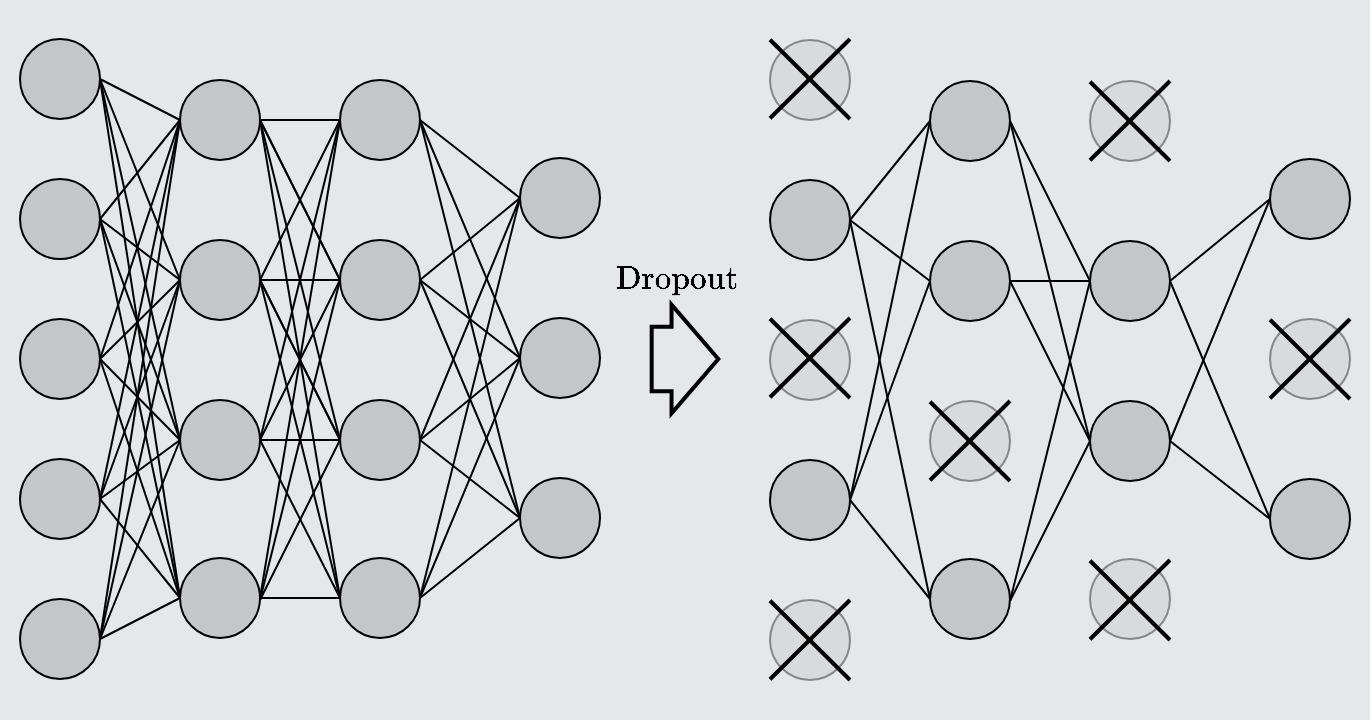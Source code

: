 <mxfile version="24.7.6">
  <diagram name="Page-1" id="1dwwyshaRhwu5irAIWIq">
    <mxGraphModel dx="1405" dy="794" grid="1" gridSize="10" guides="1" tooltips="1" connect="1" arrows="1" fold="1" page="1" pageScale="1" pageWidth="75" pageHeight="85" math="1" shadow="0">
      <root>
        <mxCell id="0" />
        <mxCell id="1" parent="0" />
        <mxCell id="bW3KZBtwqYJ7yQp_u8pl-152" value="" style="rounded=0;whiteSpace=wrap;html=1;fillColor=#E6E7E8;fontColor=#333333;strokeColor=none;" parent="1" vertex="1">
          <mxGeometry x="-525" y="-300" width="685" height="360" as="geometry" />
        </mxCell>
        <mxCell id="bW3KZBtwqYJ7yQp_u8pl-4" value="" style="ellipse;whiteSpace=wrap;html=1;aspect=fixed;fillColor=#c4c6c8;" parent="1" vertex="1">
          <mxGeometry x="-60" y="-20.5" width="40" height="40" as="geometry" />
        </mxCell>
        <mxCell id="bW3KZBtwqYJ7yQp_u8pl-5" value="" style="ellipse;whiteSpace=wrap;html=1;aspect=fixed;fillColor=#c4c6c8;opacity=40;" parent="1" vertex="1">
          <mxGeometry x="-60" y="-99.5" width="40" height="40" as="geometry" />
        </mxCell>
        <mxCell id="bW3KZBtwqYJ7yQp_u8pl-6" value="" style="ellipse;whiteSpace=wrap;html=1;aspect=fixed;fillColor=#c4c6c8;" parent="1" vertex="1">
          <mxGeometry x="-60" y="-179.5" width="40" height="40" as="geometry" />
        </mxCell>
        <mxCell id="bW3KZBtwqYJ7yQp_u8pl-7" value="" style="ellipse;whiteSpace=wrap;html=1;aspect=fixed;fillColor=#c4c6c8;" parent="1" vertex="1">
          <mxGeometry x="-60" y="-259.5" width="40" height="40" as="geometry" />
        </mxCell>
        <mxCell id="bW3KZBtwqYJ7yQp_u8pl-8" value="" style="ellipse;whiteSpace=wrap;html=1;aspect=fixed;fillColor=#c4c6c8;opacity=40;" parent="1" vertex="1">
          <mxGeometry x="-140" width="40" height="40" as="geometry" />
        </mxCell>
        <mxCell id="bW3KZBtwqYJ7yQp_u8pl-9" value="" style="ellipse;whiteSpace=wrap;html=1;aspect=fixed;fillColor=#c4c6c8;" parent="1" vertex="1">
          <mxGeometry x="-140" y="-70" width="40" height="40" as="geometry" />
        </mxCell>
        <mxCell id="bW3KZBtwqYJ7yQp_u8pl-10" value="" style="ellipse;whiteSpace=wrap;html=1;aspect=fixed;fillColor=#c4c6c8;" parent="1" vertex="1">
          <mxGeometry x="-140" y="-210" width="40" height="40" as="geometry" />
        </mxCell>
        <mxCell id="bW3KZBtwqYJ7yQp_u8pl-11" value="" style="ellipse;whiteSpace=wrap;html=1;aspect=fixed;fillColor=#c4c6c8;opacity=40;" parent="1" vertex="1">
          <mxGeometry x="20" y="-20.5" width="40" height="40" as="geometry" />
        </mxCell>
        <mxCell id="bW3KZBtwqYJ7yQp_u8pl-12" value="" style="ellipse;whiteSpace=wrap;html=1;aspect=fixed;fillColor=#c4c6c8;" parent="1" vertex="1">
          <mxGeometry x="20" y="-99.5" width="40" height="40" as="geometry" />
        </mxCell>
        <mxCell id="bW3KZBtwqYJ7yQp_u8pl-13" value="" style="ellipse;whiteSpace=wrap;html=1;aspect=fixed;fillColor=#c4c6c8;" parent="1" vertex="1">
          <mxGeometry x="20" y="-179.5" width="40" height="40" as="geometry" />
        </mxCell>
        <mxCell id="bW3KZBtwqYJ7yQp_u8pl-14" value="" style="ellipse;whiteSpace=wrap;html=1;aspect=fixed;fillColor=#c4c6c8;opacity=40;" parent="1" vertex="1">
          <mxGeometry x="20" y="-259.5" width="40" height="40" as="geometry" />
        </mxCell>
        <mxCell id="bW3KZBtwqYJ7yQp_u8pl-15" value="" style="ellipse;whiteSpace=wrap;html=1;aspect=fixed;fillColor=#c4c6c8;" parent="1" vertex="1">
          <mxGeometry x="110" y="-220.5" width="40" height="40" as="geometry" />
        </mxCell>
        <mxCell id="bW3KZBtwqYJ7yQp_u8pl-16" value="" style="ellipse;whiteSpace=wrap;html=1;aspect=fixed;fillColor=#c4c6c8;opacity=40;" parent="1" vertex="1">
          <mxGeometry x="110" y="-140.5" width="40" height="40" as="geometry" />
        </mxCell>
        <mxCell id="bW3KZBtwqYJ7yQp_u8pl-17" value="" style="endArrow=none;html=1;rounded=0;exitX=1;exitY=0.5;exitDx=0;exitDy=0;entryX=0;entryY=0.5;entryDx=0;entryDy=0;endFill=0;" parent="1" source="bW3KZBtwqYJ7yQp_u8pl-10" target="bW3KZBtwqYJ7yQp_u8pl-7" edge="1">
          <mxGeometry width="50" height="50" relative="1" as="geometry">
            <mxPoint x="-100" y="-221" as="sourcePoint" />
            <mxPoint x="-50" y="-271" as="targetPoint" />
          </mxGeometry>
        </mxCell>
        <mxCell id="bW3KZBtwqYJ7yQp_u8pl-18" value="" style="endArrow=none;html=1;rounded=0;exitX=1;exitY=0.5;exitDx=0;exitDy=0;entryX=0;entryY=0.5;entryDx=0;entryDy=0;endFill=0;" parent="1" source="bW3KZBtwqYJ7yQp_u8pl-9" target="bW3KZBtwqYJ7yQp_u8pl-7" edge="1">
          <mxGeometry width="50" height="50" relative="1" as="geometry">
            <mxPoint x="-100" y="-151" as="sourcePoint" />
            <mxPoint x="-80" y="-231" as="targetPoint" />
          </mxGeometry>
        </mxCell>
        <mxCell id="bW3KZBtwqYJ7yQp_u8pl-20" value="" style="endArrow=none;html=1;rounded=0;entryX=0;entryY=0.5;entryDx=0;entryDy=0;exitX=1;exitY=0.5;exitDx=0;exitDy=0;endFill=0;" parent="1" source="bW3KZBtwqYJ7yQp_u8pl-10" target="bW3KZBtwqYJ7yQp_u8pl-6" edge="1">
          <mxGeometry width="50" height="50" relative="1" as="geometry">
            <mxPoint x="-50" y="-121" as="sourcePoint" />
            <mxPoint y="-171" as="targetPoint" />
          </mxGeometry>
        </mxCell>
        <mxCell id="bW3KZBtwqYJ7yQp_u8pl-21" value="" style="endArrow=none;html=1;rounded=0;exitX=1;exitY=0.5;exitDx=0;exitDy=0;entryX=0;entryY=0.5;entryDx=0;entryDy=0;endFill=0;" parent="1" source="bW3KZBtwqYJ7yQp_u8pl-9" target="bW3KZBtwqYJ7yQp_u8pl-6" edge="1">
          <mxGeometry width="50" height="50" relative="1" as="geometry">
            <mxPoint x="-100" y="-141" as="sourcePoint" />
            <mxPoint x="-60" y="-181" as="targetPoint" />
          </mxGeometry>
        </mxCell>
        <mxCell id="bW3KZBtwqYJ7yQp_u8pl-25" value="" style="endArrow=none;html=1;rounded=0;exitX=1;exitY=0.5;exitDx=0;exitDy=0;entryX=0;entryY=0.5;entryDx=0;entryDy=0;endFill=0;" parent="1" source="bW3KZBtwqYJ7yQp_u8pl-10" target="bW3KZBtwqYJ7yQp_u8pl-4" edge="1">
          <mxGeometry width="50" height="50" relative="1" as="geometry">
            <mxPoint x="-50" y="-221" as="sourcePoint" />
            <mxPoint x="-60.0" y="-31" as="targetPoint" />
          </mxGeometry>
        </mxCell>
        <mxCell id="bW3KZBtwqYJ7yQp_u8pl-28" value="" style="endArrow=none;html=1;rounded=0;exitX=1;exitY=0.5;exitDx=0;exitDy=0;entryX=0;entryY=0.5;entryDx=0;entryDy=0;endFill=0;" parent="1" source="bW3KZBtwqYJ7yQp_u8pl-9" target="bW3KZBtwqYJ7yQp_u8pl-4" edge="1">
          <mxGeometry width="50" height="50" relative="1" as="geometry">
            <mxPoint y="-131" as="sourcePoint" />
            <mxPoint x="-60.0" y="-31" as="targetPoint" />
          </mxGeometry>
        </mxCell>
        <mxCell id="bW3KZBtwqYJ7yQp_u8pl-30" value="" style="endArrow=none;html=1;rounded=0;entryX=0;entryY=0.5;entryDx=0;entryDy=0;exitX=1;exitY=0.5;exitDx=0;exitDy=0;" parent="1" source="bW3KZBtwqYJ7yQp_u8pl-7" target="bW3KZBtwqYJ7yQp_u8pl-13" edge="1">
          <mxGeometry width="50" height="50" relative="1" as="geometry">
            <mxPoint x="-10" y="-229.5" as="sourcePoint" />
            <mxPoint x="30" y="-229.5" as="targetPoint" />
          </mxGeometry>
        </mxCell>
        <mxCell id="bW3KZBtwqYJ7yQp_u8pl-31" value="" style="endArrow=none;html=1;rounded=0;entryX=0;entryY=0.5;entryDx=0;entryDy=0;exitX=1;exitY=0.5;exitDx=0;exitDy=0;" parent="1" source="bW3KZBtwqYJ7yQp_u8pl-7" target="bW3KZBtwqYJ7yQp_u8pl-12" edge="1">
          <mxGeometry width="50" height="50" relative="1" as="geometry">
            <mxPoint y="-219.5" as="sourcePoint" />
            <mxPoint x="40" y="-219.5" as="targetPoint" />
          </mxGeometry>
        </mxCell>
        <mxCell id="bW3KZBtwqYJ7yQp_u8pl-34" value="" style="endArrow=none;html=1;rounded=0;exitX=1;exitY=0.5;exitDx=0;exitDy=0;entryX=0;entryY=0.5;entryDx=0;entryDy=0;" parent="1" source="bW3KZBtwqYJ7yQp_u8pl-6" target="bW3KZBtwqYJ7yQp_u8pl-13" edge="1">
          <mxGeometry width="50" height="50" relative="1" as="geometry">
            <mxPoint x="-10" y="-160" as="sourcePoint" />
            <mxPoint y="-159.5" as="targetPoint" />
          </mxGeometry>
        </mxCell>
        <mxCell id="bW3KZBtwqYJ7yQp_u8pl-35" value="" style="endArrow=none;html=1;rounded=0;entryX=0;entryY=0.5;entryDx=0;entryDy=0;exitX=1;exitY=0.5;exitDx=0;exitDy=0;" parent="1" source="bW3KZBtwqYJ7yQp_u8pl-6" target="bW3KZBtwqYJ7yQp_u8pl-12" edge="1">
          <mxGeometry width="50" height="50" relative="1" as="geometry">
            <mxPoint x="-10" y="-140.5" as="sourcePoint" />
            <mxPoint x="30" y="-140.5" as="targetPoint" />
          </mxGeometry>
        </mxCell>
        <mxCell id="bW3KZBtwqYJ7yQp_u8pl-42" value="" style="endArrow=none;html=1;rounded=0;entryX=0;entryY=0.5;entryDx=0;entryDy=0;exitX=1;exitY=0.5;exitDx=0;exitDy=0;" parent="1" target="bW3KZBtwqYJ7yQp_u8pl-13" edge="1">
          <mxGeometry width="50" height="50" relative="1" as="geometry">
            <mxPoint x="-20.0" y="0.5" as="sourcePoint" />
            <mxPoint x="30" as="targetPoint" />
          </mxGeometry>
        </mxCell>
        <mxCell id="bW3KZBtwqYJ7yQp_u8pl-43" value="" style="endArrow=none;html=1;rounded=0;entryX=0;entryY=0.5;entryDx=0;entryDy=0;exitX=1;exitY=0.5;exitDx=0;exitDy=0;" parent="1" target="bW3KZBtwqYJ7yQp_u8pl-12" edge="1">
          <mxGeometry width="50" height="50" relative="1" as="geometry">
            <mxPoint x="-20.0" y="0.5" as="sourcePoint" />
            <mxPoint x="30" as="targetPoint" />
          </mxGeometry>
        </mxCell>
        <mxCell id="bW3KZBtwqYJ7yQp_u8pl-47" value="" style="endArrow=none;html=1;rounded=0;entryX=0;entryY=0.5;entryDx=0;entryDy=0;exitX=1;exitY=0.5;exitDx=0;exitDy=0;" parent="1" source="bW3KZBtwqYJ7yQp_u8pl-13" target="bW3KZBtwqYJ7yQp_u8pl-15" edge="1">
          <mxGeometry width="50" height="50" relative="1" as="geometry">
            <mxPoint x="150" y="-120" as="sourcePoint" />
            <mxPoint x="190" y="-120" as="targetPoint" />
          </mxGeometry>
        </mxCell>
        <mxCell id="bW3KZBtwqYJ7yQp_u8pl-49" value="" style="endArrow=none;html=1;rounded=0;entryX=0;entryY=0.5;entryDx=0;entryDy=0;exitX=1;exitY=0.5;exitDx=0;exitDy=0;" parent="1" source="bW3KZBtwqYJ7yQp_u8pl-12" target="bW3KZBtwqYJ7yQp_u8pl-15" edge="1">
          <mxGeometry width="50" height="50" relative="1" as="geometry">
            <mxPoint x="75" y="-40" as="sourcePoint" />
            <mxPoint x="115" y="-40" as="targetPoint" />
          </mxGeometry>
        </mxCell>
        <mxCell id="bW3KZBtwqYJ7yQp_u8pl-62" value="" style="ellipse;whiteSpace=wrap;html=1;aspect=fixed;fillColor=#c4c6c8;" parent="1" vertex="1">
          <mxGeometry x="110" y="-60.5" width="40" height="40" as="geometry" />
        </mxCell>
        <mxCell id="bW3KZBtwqYJ7yQp_u8pl-64" value="" style="endArrow=none;html=1;rounded=0;entryX=1;entryY=0.5;entryDx=0;entryDy=0;exitX=0;exitY=0.5;exitDx=0;exitDy=0;" parent="1" source="bW3KZBtwqYJ7yQp_u8pl-62" target="bW3KZBtwqYJ7yQp_u8pl-13" edge="1">
          <mxGeometry width="50" height="50" relative="1" as="geometry">
            <mxPoint y="-117.5" as="sourcePoint" />
            <mxPoint x="50" y="-167.5" as="targetPoint" />
          </mxGeometry>
        </mxCell>
        <mxCell id="bW3KZBtwqYJ7yQp_u8pl-65" value="" style="endArrow=none;html=1;rounded=0;entryX=1;entryY=0.5;entryDx=0;entryDy=0;exitX=0;exitY=0.5;exitDx=0;exitDy=0;" parent="1" source="bW3KZBtwqYJ7yQp_u8pl-62" target="bW3KZBtwqYJ7yQp_u8pl-12" edge="1">
          <mxGeometry width="50" height="50" relative="1" as="geometry">
            <mxPoint y="-117.5" as="sourcePoint" />
            <mxPoint x="50" y="-167.5" as="targetPoint" />
          </mxGeometry>
        </mxCell>
        <mxCell id="bW3KZBtwqYJ7yQp_u8pl-82" value="" style="ellipse;whiteSpace=wrap;html=1;aspect=fixed;fillColor=#c4c6c8;opacity=40;" parent="1" vertex="1">
          <mxGeometry x="-140" y="-280" width="40" height="40" as="geometry" />
        </mxCell>
        <mxCell id="bW3KZBtwqYJ7yQp_u8pl-83" value="" style="ellipse;whiteSpace=wrap;html=1;aspect=fixed;fillColor=#c4c6c8;opacity=40;" parent="1" vertex="1">
          <mxGeometry x="-140" y="-140" width="40" height="40" as="geometry" />
        </mxCell>
        <mxCell id="bW3KZBtwqYJ7yQp_u8pl-84" value="" style="ellipse;whiteSpace=wrap;html=1;aspect=fixed;fillColor=#c4c6c8;" parent="1" vertex="1">
          <mxGeometry x="-435" y="-21" width="40" height="40" as="geometry" />
        </mxCell>
        <mxCell id="bW3KZBtwqYJ7yQp_u8pl-85" value="" style="ellipse;whiteSpace=wrap;html=1;aspect=fixed;fillColor=#c4c6c8;" parent="1" vertex="1">
          <mxGeometry x="-435" y="-100" width="40" height="40" as="geometry" />
        </mxCell>
        <mxCell id="bW3KZBtwqYJ7yQp_u8pl-86" value="" style="ellipse;whiteSpace=wrap;html=1;aspect=fixed;fillColor=#c4c6c8;" parent="1" vertex="1">
          <mxGeometry x="-435" y="-180" width="40" height="40" as="geometry" />
        </mxCell>
        <mxCell id="bW3KZBtwqYJ7yQp_u8pl-87" value="" style="ellipse;whiteSpace=wrap;html=1;aspect=fixed;fillColor=#c4c6c8;" parent="1" vertex="1">
          <mxGeometry x="-435" y="-260" width="40" height="40" as="geometry" />
        </mxCell>
        <mxCell id="bW3KZBtwqYJ7yQp_u8pl-88" value="" style="ellipse;whiteSpace=wrap;html=1;aspect=fixed;fillColor=#c4c6c8;" parent="1" vertex="1">
          <mxGeometry x="-515" y="-0.5" width="40" height="40" as="geometry" />
        </mxCell>
        <mxCell id="bW3KZBtwqYJ7yQp_u8pl-89" value="" style="ellipse;whiteSpace=wrap;html=1;aspect=fixed;fillColor=#c4c6c8;" parent="1" vertex="1">
          <mxGeometry x="-515" y="-70.5" width="40" height="40" as="geometry" />
        </mxCell>
        <mxCell id="bW3KZBtwqYJ7yQp_u8pl-90" value="" style="ellipse;whiteSpace=wrap;html=1;aspect=fixed;fillColor=#c4c6c8;" parent="1" vertex="1">
          <mxGeometry x="-515" y="-210.5" width="40" height="40" as="geometry" />
        </mxCell>
        <mxCell id="bW3KZBtwqYJ7yQp_u8pl-91" value="" style="ellipse;whiteSpace=wrap;html=1;aspect=fixed;fillColor=#c4c6c8;" parent="1" vertex="1">
          <mxGeometry x="-355" y="-21" width="40" height="40" as="geometry" />
        </mxCell>
        <mxCell id="bW3KZBtwqYJ7yQp_u8pl-92" value="" style="ellipse;whiteSpace=wrap;html=1;aspect=fixed;fillColor=#c4c6c8;" parent="1" vertex="1">
          <mxGeometry x="-355" y="-100" width="40" height="40" as="geometry" />
        </mxCell>
        <mxCell id="bW3KZBtwqYJ7yQp_u8pl-93" value="" style="ellipse;whiteSpace=wrap;html=1;aspect=fixed;fillColor=#c4c6c8;" parent="1" vertex="1">
          <mxGeometry x="-355" y="-180" width="40" height="40" as="geometry" />
        </mxCell>
        <mxCell id="bW3KZBtwqYJ7yQp_u8pl-94" value="" style="ellipse;whiteSpace=wrap;html=1;aspect=fixed;fillColor=#c4c6c8;" parent="1" vertex="1">
          <mxGeometry x="-355" y="-260" width="40" height="40" as="geometry" />
        </mxCell>
        <mxCell id="bW3KZBtwqYJ7yQp_u8pl-95" value="" style="ellipse;whiteSpace=wrap;html=1;aspect=fixed;fillColor=#c4c6c8;" parent="1" vertex="1">
          <mxGeometry x="-265" y="-221" width="40" height="40" as="geometry" />
        </mxCell>
        <mxCell id="bW3KZBtwqYJ7yQp_u8pl-96" value="" style="ellipse;whiteSpace=wrap;html=1;aspect=fixed;fillColor=#c4c6c8;" parent="1" vertex="1">
          <mxGeometry x="-265" y="-141" width="40" height="40" as="geometry" />
        </mxCell>
        <mxCell id="bW3KZBtwqYJ7yQp_u8pl-97" value="" style="endArrow=none;html=1;rounded=0;exitX=1;exitY=0.5;exitDx=0;exitDy=0;entryX=0;entryY=0.5;entryDx=0;entryDy=0;endFill=0;" parent="1" source="bW3KZBtwqYJ7yQp_u8pl-90" target="bW3KZBtwqYJ7yQp_u8pl-87" edge="1">
          <mxGeometry width="50" height="50" relative="1" as="geometry">
            <mxPoint x="-475" y="-221.5" as="sourcePoint" />
            <mxPoint x="-425" y="-271.5" as="targetPoint" />
          </mxGeometry>
        </mxCell>
        <mxCell id="bW3KZBtwqYJ7yQp_u8pl-98" value="" style="endArrow=none;html=1;rounded=0;exitX=1;exitY=0.5;exitDx=0;exitDy=0;entryX=0;entryY=0.5;entryDx=0;entryDy=0;endFill=0;" parent="1" source="bW3KZBtwqYJ7yQp_u8pl-89" target="bW3KZBtwqYJ7yQp_u8pl-87" edge="1">
          <mxGeometry width="50" height="50" relative="1" as="geometry">
            <mxPoint x="-475" y="-151.5" as="sourcePoint" />
            <mxPoint x="-455" y="-231.5" as="targetPoint" />
          </mxGeometry>
        </mxCell>
        <mxCell id="bW3KZBtwqYJ7yQp_u8pl-99" value="" style="endArrow=none;html=1;rounded=0;entryX=0;entryY=0.5;entryDx=0;entryDy=0;exitX=1;exitY=0.5;exitDx=0;exitDy=0;endFill=0;" parent="1" source="bW3KZBtwqYJ7yQp_u8pl-90" target="bW3KZBtwqYJ7yQp_u8pl-86" edge="1">
          <mxGeometry width="50" height="50" relative="1" as="geometry">
            <mxPoint x="-425" y="-121.5" as="sourcePoint" />
            <mxPoint x="-375" y="-171.5" as="targetPoint" />
          </mxGeometry>
        </mxCell>
        <mxCell id="bW3KZBtwqYJ7yQp_u8pl-100" value="" style="endArrow=none;html=1;rounded=0;exitX=1;exitY=0.5;exitDx=0;exitDy=0;entryX=0;entryY=0.5;entryDx=0;entryDy=0;endFill=0;" parent="1" source="bW3KZBtwqYJ7yQp_u8pl-89" target="bW3KZBtwqYJ7yQp_u8pl-86" edge="1">
          <mxGeometry width="50" height="50" relative="1" as="geometry">
            <mxPoint x="-475" y="-141.5" as="sourcePoint" />
            <mxPoint x="-435" y="-181.5" as="targetPoint" />
          </mxGeometry>
        </mxCell>
        <mxCell id="bW3KZBtwqYJ7yQp_u8pl-101" value="" style="endArrow=none;html=1;rounded=0;exitX=1;exitY=0.5;exitDx=0;exitDy=0;entryX=0;entryY=0.5;entryDx=0;entryDy=0;endFill=0;" parent="1" source="bW3KZBtwqYJ7yQp_u8pl-90" target="bW3KZBtwqYJ7yQp_u8pl-84" edge="1">
          <mxGeometry width="50" height="50" relative="1" as="geometry">
            <mxPoint x="-425" y="-221.5" as="sourcePoint" />
            <mxPoint x="-435.0" y="-31.5" as="targetPoint" />
          </mxGeometry>
        </mxCell>
        <mxCell id="bW3KZBtwqYJ7yQp_u8pl-102" value="" style="endArrow=none;html=1;rounded=0;exitX=1;exitY=0.5;exitDx=0;exitDy=0;entryX=0;entryY=0.5;entryDx=0;entryDy=0;endFill=0;" parent="1" source="bW3KZBtwqYJ7yQp_u8pl-89" target="bW3KZBtwqYJ7yQp_u8pl-84" edge="1">
          <mxGeometry width="50" height="50" relative="1" as="geometry">
            <mxPoint x="-375" y="-131.5" as="sourcePoint" />
            <mxPoint x="-435.0" y="-31.5" as="targetPoint" />
          </mxGeometry>
        </mxCell>
        <mxCell id="bW3KZBtwqYJ7yQp_u8pl-103" value="" style="endArrow=none;html=1;rounded=0;entryX=0;entryY=0.5;entryDx=0;entryDy=0;exitX=1;exitY=0.5;exitDx=0;exitDy=0;" parent="1" source="bW3KZBtwqYJ7yQp_u8pl-87" target="bW3KZBtwqYJ7yQp_u8pl-93" edge="1">
          <mxGeometry width="50" height="50" relative="1" as="geometry">
            <mxPoint x="-385" y="-230" as="sourcePoint" />
            <mxPoint x="-345" y="-230" as="targetPoint" />
          </mxGeometry>
        </mxCell>
        <mxCell id="bW3KZBtwqYJ7yQp_u8pl-104" value="" style="endArrow=none;html=1;rounded=0;entryX=0;entryY=0.5;entryDx=0;entryDy=0;exitX=1;exitY=0.5;exitDx=0;exitDy=0;" parent="1" source="bW3KZBtwqYJ7yQp_u8pl-87" target="bW3KZBtwqYJ7yQp_u8pl-92" edge="1">
          <mxGeometry width="50" height="50" relative="1" as="geometry">
            <mxPoint x="-375" y="-220" as="sourcePoint" />
            <mxPoint x="-335" y="-220" as="targetPoint" />
          </mxGeometry>
        </mxCell>
        <mxCell id="bW3KZBtwqYJ7yQp_u8pl-105" value="" style="endArrow=none;html=1;rounded=0;exitX=1;exitY=0.5;exitDx=0;exitDy=0;entryX=0;entryY=0.5;entryDx=0;entryDy=0;" parent="1" source="bW3KZBtwqYJ7yQp_u8pl-86" target="bW3KZBtwqYJ7yQp_u8pl-93" edge="1">
          <mxGeometry width="50" height="50" relative="1" as="geometry">
            <mxPoint x="-385" y="-160.5" as="sourcePoint" />
            <mxPoint x="-375" y="-160" as="targetPoint" />
          </mxGeometry>
        </mxCell>
        <mxCell id="bW3KZBtwqYJ7yQp_u8pl-106" value="" style="endArrow=none;html=1;rounded=0;entryX=0;entryY=0.5;entryDx=0;entryDy=0;exitX=1;exitY=0.5;exitDx=0;exitDy=0;" parent="1" source="bW3KZBtwqYJ7yQp_u8pl-86" target="bW3KZBtwqYJ7yQp_u8pl-92" edge="1">
          <mxGeometry width="50" height="50" relative="1" as="geometry">
            <mxPoint x="-385" y="-141" as="sourcePoint" />
            <mxPoint x="-345" y="-141" as="targetPoint" />
          </mxGeometry>
        </mxCell>
        <mxCell id="bW3KZBtwqYJ7yQp_u8pl-107" value="" style="endArrow=none;html=1;rounded=0;entryX=0;entryY=0.5;entryDx=0;entryDy=0;exitX=1;exitY=0.5;exitDx=0;exitDy=0;" parent="1" target="bW3KZBtwqYJ7yQp_u8pl-93" edge="1">
          <mxGeometry width="50" height="50" relative="1" as="geometry">
            <mxPoint x="-395.0" as="sourcePoint" />
            <mxPoint x="-345" y="-0.5" as="targetPoint" />
          </mxGeometry>
        </mxCell>
        <mxCell id="bW3KZBtwqYJ7yQp_u8pl-108" value="" style="endArrow=none;html=1;rounded=0;entryX=0;entryY=0.5;entryDx=0;entryDy=0;exitX=1;exitY=0.5;exitDx=0;exitDy=0;" parent="1" target="bW3KZBtwqYJ7yQp_u8pl-92" edge="1">
          <mxGeometry width="50" height="50" relative="1" as="geometry">
            <mxPoint x="-395.0" as="sourcePoint" />
            <mxPoint x="-345" y="-0.5" as="targetPoint" />
          </mxGeometry>
        </mxCell>
        <mxCell id="bW3KZBtwqYJ7yQp_u8pl-109" value="" style="endArrow=none;html=1;rounded=0;entryX=0;entryY=0.5;entryDx=0;entryDy=0;exitX=1;exitY=0.5;exitDx=0;exitDy=0;" parent="1" source="bW3KZBtwqYJ7yQp_u8pl-93" target="bW3KZBtwqYJ7yQp_u8pl-95" edge="1">
          <mxGeometry width="50" height="50" relative="1" as="geometry">
            <mxPoint x="-225" y="-120.5" as="sourcePoint" />
            <mxPoint x="-185" y="-120.5" as="targetPoint" />
          </mxGeometry>
        </mxCell>
        <mxCell id="bW3KZBtwqYJ7yQp_u8pl-110" value="" style="endArrow=none;html=1;rounded=0;entryX=0;entryY=0.5;entryDx=0;entryDy=0;exitX=1;exitY=0.5;exitDx=0;exitDy=0;" parent="1" source="bW3KZBtwqYJ7yQp_u8pl-92" target="bW3KZBtwqYJ7yQp_u8pl-95" edge="1">
          <mxGeometry width="50" height="50" relative="1" as="geometry">
            <mxPoint x="-300" y="-40.5" as="sourcePoint" />
            <mxPoint x="-260" y="-40.5" as="targetPoint" />
          </mxGeometry>
        </mxCell>
        <mxCell id="bW3KZBtwqYJ7yQp_u8pl-111" value="" style="ellipse;whiteSpace=wrap;html=1;aspect=fixed;fillColor=#c4c6c8;" parent="1" vertex="1">
          <mxGeometry x="-265" y="-61" width="40" height="40" as="geometry" />
        </mxCell>
        <mxCell id="bW3KZBtwqYJ7yQp_u8pl-112" value="" style="endArrow=none;html=1;rounded=0;entryX=1;entryY=0.5;entryDx=0;entryDy=0;exitX=0;exitY=0.5;exitDx=0;exitDy=0;" parent="1" source="bW3KZBtwqYJ7yQp_u8pl-111" target="bW3KZBtwqYJ7yQp_u8pl-93" edge="1">
          <mxGeometry width="50" height="50" relative="1" as="geometry">
            <mxPoint x="-375" y="-118" as="sourcePoint" />
            <mxPoint x="-325" y="-168" as="targetPoint" />
          </mxGeometry>
        </mxCell>
        <mxCell id="bW3KZBtwqYJ7yQp_u8pl-113" value="" style="endArrow=none;html=1;rounded=0;entryX=1;entryY=0.5;entryDx=0;entryDy=0;exitX=0;exitY=0.5;exitDx=0;exitDy=0;" parent="1" source="bW3KZBtwqYJ7yQp_u8pl-111" target="bW3KZBtwqYJ7yQp_u8pl-92" edge="1">
          <mxGeometry width="50" height="50" relative="1" as="geometry">
            <mxPoint x="-375" y="-118" as="sourcePoint" />
            <mxPoint x="-325" y="-168" as="targetPoint" />
          </mxGeometry>
        </mxCell>
        <mxCell id="bW3KZBtwqYJ7yQp_u8pl-114" value="" style="ellipse;whiteSpace=wrap;html=1;aspect=fixed;fillColor=#c4c6c8;" parent="1" vertex="1">
          <mxGeometry x="-515" y="-280.5" width="40" height="40" as="geometry" />
        </mxCell>
        <mxCell id="bW3KZBtwqYJ7yQp_u8pl-115" value="" style="ellipse;whiteSpace=wrap;html=1;aspect=fixed;fillColor=#c4c6c8;" parent="1" vertex="1">
          <mxGeometry x="-515" y="-140.5" width="40" height="40" as="geometry" />
        </mxCell>
        <mxCell id="bW3KZBtwqYJ7yQp_u8pl-116" value="" style="endArrow=none;html=1;rounded=0;exitX=1;exitY=0.5;exitDx=0;exitDy=0;entryX=0;entryY=0.5;entryDx=0;entryDy=0;" parent="1" source="bW3KZBtwqYJ7yQp_u8pl-88" target="bW3KZBtwqYJ7yQp_u8pl-85" edge="1">
          <mxGeometry width="50" height="50" relative="1" as="geometry">
            <mxPoint x="-445" y="9.5" as="sourcePoint" />
            <mxPoint x="-395" y="-40.5" as="targetPoint" />
          </mxGeometry>
        </mxCell>
        <mxCell id="bW3KZBtwqYJ7yQp_u8pl-117" value="" style="endArrow=none;html=1;rounded=0;exitX=1;exitY=0.5;exitDx=0;exitDy=0;entryX=0;entryY=0.5;entryDx=0;entryDy=0;" parent="1" source="bW3KZBtwqYJ7yQp_u8pl-88" target="bW3KZBtwqYJ7yQp_u8pl-84" edge="1">
          <mxGeometry width="50" height="50" relative="1" as="geometry">
            <mxPoint x="-465" y="29.5" as="sourcePoint" />
            <mxPoint x="-425" y="-69.5" as="targetPoint" />
          </mxGeometry>
        </mxCell>
        <mxCell id="bW3KZBtwqYJ7yQp_u8pl-118" value="" style="endArrow=none;html=1;rounded=0;exitX=1;exitY=0.5;exitDx=0;exitDy=0;entryX=0;entryY=0.5;entryDx=0;entryDy=0;" parent="1" source="bW3KZBtwqYJ7yQp_u8pl-88" target="bW3KZBtwqYJ7yQp_u8pl-86" edge="1">
          <mxGeometry width="50" height="50" relative="1" as="geometry">
            <mxPoint x="-455" y="39.5" as="sourcePoint" />
            <mxPoint x="-415" y="-59.5" as="targetPoint" />
          </mxGeometry>
        </mxCell>
        <mxCell id="bW3KZBtwqYJ7yQp_u8pl-119" value="" style="endArrow=none;html=1;rounded=0;exitX=1;exitY=0.5;exitDx=0;exitDy=0;entryX=0;entryY=0.5;entryDx=0;entryDy=0;" parent="1" source="bW3KZBtwqYJ7yQp_u8pl-88" target="bW3KZBtwqYJ7yQp_u8pl-87" edge="1">
          <mxGeometry width="50" height="50" relative="1" as="geometry">
            <mxPoint x="-458" y="-13.5" as="sourcePoint" />
            <mxPoint x="-418" y="-112.5" as="targetPoint" />
          </mxGeometry>
        </mxCell>
        <mxCell id="bW3KZBtwqYJ7yQp_u8pl-120" value="" style="endArrow=none;html=1;rounded=0;exitX=1;exitY=0.5;exitDx=0;exitDy=0;entryX=0;entryY=0.5;entryDx=0;entryDy=0;" parent="1" source="bW3KZBtwqYJ7yQp_u8pl-89" target="bW3KZBtwqYJ7yQp_u8pl-85" edge="1">
          <mxGeometry width="50" height="50" relative="1" as="geometry">
            <mxPoint x="-435" y="59.5" as="sourcePoint" />
            <mxPoint x="-395" y="-39.5" as="targetPoint" />
          </mxGeometry>
        </mxCell>
        <mxCell id="bW3KZBtwqYJ7yQp_u8pl-121" value="" style="endArrow=none;html=1;rounded=0;exitX=1;exitY=0.5;exitDx=0;exitDy=0;entryX=0;entryY=0.5;entryDx=0;entryDy=0;" parent="1" source="bW3KZBtwqYJ7yQp_u8pl-115" target="bW3KZBtwqYJ7yQp_u8pl-85" edge="1">
          <mxGeometry width="50" height="50" relative="1" as="geometry">
            <mxPoint x="-425" y="69.5" as="sourcePoint" />
            <mxPoint x="-385" y="-29.5" as="targetPoint" />
          </mxGeometry>
        </mxCell>
        <mxCell id="bW3KZBtwqYJ7yQp_u8pl-122" value="" style="endArrow=none;html=1;rounded=0;entryX=0;entryY=0.5;entryDx=0;entryDy=0;exitX=1;exitY=0.5;exitDx=0;exitDy=0;" parent="1" source="bW3KZBtwqYJ7yQp_u8pl-90" target="bW3KZBtwqYJ7yQp_u8pl-85" edge="1">
          <mxGeometry width="50" height="50" relative="1" as="geometry">
            <mxPoint x="-495" y="-80.5" as="sourcePoint" />
            <mxPoint x="-375" y="-19.5" as="targetPoint" />
          </mxGeometry>
        </mxCell>
        <mxCell id="bW3KZBtwqYJ7yQp_u8pl-123" value="" style="endArrow=none;html=1;rounded=0;entryX=0;entryY=0.5;entryDx=0;entryDy=0;exitX=1;exitY=0.5;exitDx=0;exitDy=0;" parent="1" source="bW3KZBtwqYJ7yQp_u8pl-114" target="bW3KZBtwqYJ7yQp_u8pl-85" edge="1">
          <mxGeometry width="50" height="50" relative="1" as="geometry">
            <mxPoint x="-485" y="-80.5" as="sourcePoint" />
            <mxPoint x="-365" y="-9.5" as="targetPoint" />
          </mxGeometry>
        </mxCell>
        <mxCell id="bW3KZBtwqYJ7yQp_u8pl-124" value="" style="endArrow=none;html=1;rounded=0;entryX=0;entryY=0.5;entryDx=0;entryDy=0;exitX=1;exitY=0.5;exitDx=0;exitDy=0;" parent="1" source="bW3KZBtwqYJ7yQp_u8pl-114" target="bW3KZBtwqYJ7yQp_u8pl-84" edge="1">
          <mxGeometry width="50" height="50" relative="1" as="geometry">
            <mxPoint x="-495" y="-90.5" as="sourcePoint" />
            <mxPoint x="-355" y="0.5" as="targetPoint" />
          </mxGeometry>
        </mxCell>
        <mxCell id="bW3KZBtwqYJ7yQp_u8pl-125" value="" style="endArrow=none;html=1;rounded=0;entryX=1;entryY=0.5;entryDx=0;entryDy=0;exitX=0;exitY=0.5;exitDx=0;exitDy=0;" parent="1" source="bW3KZBtwqYJ7yQp_u8pl-87" target="bW3KZBtwqYJ7yQp_u8pl-114" edge="1">
          <mxGeometry width="50" height="50" relative="1" as="geometry">
            <mxPoint x="-445" y="-130.5" as="sourcePoint" />
            <mxPoint x="-395" y="-180.5" as="targetPoint" />
          </mxGeometry>
        </mxCell>
        <mxCell id="bW3KZBtwqYJ7yQp_u8pl-127" value="" style="endArrow=none;html=1;rounded=0;entryX=1;entryY=0.5;entryDx=0;entryDy=0;exitX=0;exitY=0.5;exitDx=0;exitDy=0;" parent="1" source="bW3KZBtwqYJ7yQp_u8pl-86" target="bW3KZBtwqYJ7yQp_u8pl-114" edge="1">
          <mxGeometry width="50" height="50" relative="1" as="geometry">
            <mxPoint x="-415" y="-219.5" as="sourcePoint" />
            <mxPoint x="-455" y="-240.5" as="targetPoint" />
          </mxGeometry>
        </mxCell>
        <mxCell id="bW3KZBtwqYJ7yQp_u8pl-128" value="" style="endArrow=none;html=1;rounded=0;entryX=1;entryY=0.5;entryDx=0;entryDy=0;exitX=0;exitY=0.5;exitDx=0;exitDy=0;" parent="1" source="bW3KZBtwqYJ7yQp_u8pl-86" target="bW3KZBtwqYJ7yQp_u8pl-115" edge="1">
          <mxGeometry width="50" height="50" relative="1" as="geometry">
            <mxPoint x="-405" y="-209.5" as="sourcePoint" />
            <mxPoint x="-445" y="-230.5" as="targetPoint" />
          </mxGeometry>
        </mxCell>
        <mxCell id="bW3KZBtwqYJ7yQp_u8pl-129" value="" style="endArrow=none;html=1;rounded=0;entryX=1;entryY=0.5;entryDx=0;entryDy=0;exitX=0;exitY=0.5;exitDx=0;exitDy=0;" parent="1" source="bW3KZBtwqYJ7yQp_u8pl-84" target="bW3KZBtwqYJ7yQp_u8pl-115" edge="1">
          <mxGeometry width="50" height="50" relative="1" as="geometry">
            <mxPoint x="-395" y="-199.5" as="sourcePoint" />
            <mxPoint x="-435" y="-220.5" as="targetPoint" />
          </mxGeometry>
        </mxCell>
        <mxCell id="bW3KZBtwqYJ7yQp_u8pl-130" value="" style="endArrow=none;html=1;rounded=0;entryX=1;entryY=0.5;entryDx=0;entryDy=0;exitX=0;exitY=0.5;exitDx=0;exitDy=0;" parent="1" source="bW3KZBtwqYJ7yQp_u8pl-87" target="bW3KZBtwqYJ7yQp_u8pl-115" edge="1">
          <mxGeometry width="50" height="50" relative="1" as="geometry">
            <mxPoint x="-385" y="-189.5" as="sourcePoint" />
            <mxPoint x="-425" y="-210.5" as="targetPoint" />
          </mxGeometry>
        </mxCell>
        <mxCell id="bW3KZBtwqYJ7yQp_u8pl-131" value="" style="endArrow=none;html=1;rounded=0;entryX=1;entryY=0.5;entryDx=0;entryDy=0;exitX=0;exitY=0.5;exitDx=0;exitDy=0;" parent="1" source="bW3KZBtwqYJ7yQp_u8pl-94" target="bW3KZBtwqYJ7yQp_u8pl-87" edge="1">
          <mxGeometry width="50" height="50" relative="1" as="geometry">
            <mxPoint x="-375" y="-179.5" as="sourcePoint" />
            <mxPoint x="-415" y="-200.5" as="targetPoint" />
          </mxGeometry>
        </mxCell>
        <mxCell id="bW3KZBtwqYJ7yQp_u8pl-132" value="" style="endArrow=none;html=1;rounded=0;entryX=1;entryY=0.5;entryDx=0;entryDy=0;exitX=0;exitY=0.5;exitDx=0;exitDy=0;" parent="1" source="bW3KZBtwqYJ7yQp_u8pl-93" target="bW3KZBtwqYJ7yQp_u8pl-87" edge="1">
          <mxGeometry width="50" height="50" relative="1" as="geometry">
            <mxPoint x="-365" y="-169.5" as="sourcePoint" />
            <mxPoint x="-405" y="-190.5" as="targetPoint" />
          </mxGeometry>
        </mxCell>
        <mxCell id="bW3KZBtwqYJ7yQp_u8pl-133" value="" style="endArrow=none;html=1;rounded=0;entryX=1;entryY=0.5;entryDx=0;entryDy=0;exitX=0;exitY=0.5;exitDx=0;exitDy=0;" parent="1" source="bW3KZBtwqYJ7yQp_u8pl-92" target="bW3KZBtwqYJ7yQp_u8pl-86" edge="1">
          <mxGeometry width="50" height="50" relative="1" as="geometry">
            <mxPoint x="-355" y="-159.5" as="sourcePoint" />
            <mxPoint x="-395" y="-180.5" as="targetPoint" />
          </mxGeometry>
        </mxCell>
        <mxCell id="bW3KZBtwqYJ7yQp_u8pl-134" value="" style="endArrow=none;html=1;rounded=0;entryX=1;entryY=0.5;entryDx=0;entryDy=0;exitX=0;exitY=0.5;exitDx=0;exitDy=0;" parent="1" source="bW3KZBtwqYJ7yQp_u8pl-91" target="bW3KZBtwqYJ7yQp_u8pl-85" edge="1">
          <mxGeometry width="50" height="50" relative="1" as="geometry">
            <mxPoint x="-345" y="-149.5" as="sourcePoint" />
            <mxPoint x="-385" y="-170.5" as="targetPoint" />
          </mxGeometry>
        </mxCell>
        <mxCell id="bW3KZBtwqYJ7yQp_u8pl-135" value="" style="endArrow=none;html=1;rounded=0;entryX=1;entryY=0.5;entryDx=0;entryDy=0;exitX=0;exitY=0.5;exitDx=0;exitDy=0;" parent="1" source="bW3KZBtwqYJ7yQp_u8pl-92" target="bW3KZBtwqYJ7yQp_u8pl-85" edge="1">
          <mxGeometry width="50" height="50" relative="1" as="geometry">
            <mxPoint x="-335" y="-139.5" as="sourcePoint" />
            <mxPoint x="-375" y="-160.5" as="targetPoint" />
          </mxGeometry>
        </mxCell>
        <mxCell id="bW3KZBtwqYJ7yQp_u8pl-136" value="" style="endArrow=none;html=1;rounded=0;entryX=1;entryY=0.5;entryDx=0;entryDy=0;exitX=0;exitY=0.5;exitDx=0;exitDy=0;" parent="1" source="bW3KZBtwqYJ7yQp_u8pl-93" target="bW3KZBtwqYJ7yQp_u8pl-85" edge="1">
          <mxGeometry width="50" height="50" relative="1" as="geometry">
            <mxPoint x="-325" y="-129.5" as="sourcePoint" />
            <mxPoint x="-365" y="-150.5" as="targetPoint" />
          </mxGeometry>
        </mxCell>
        <mxCell id="bW3KZBtwqYJ7yQp_u8pl-137" value="" style="endArrow=none;html=1;rounded=0;entryX=1;entryY=0.5;entryDx=0;entryDy=0;exitX=0;exitY=0.5;exitDx=0;exitDy=0;" parent="1" source="bW3KZBtwqYJ7yQp_u8pl-94" target="bW3KZBtwqYJ7yQp_u8pl-85" edge="1">
          <mxGeometry width="50" height="50" relative="1" as="geometry">
            <mxPoint x="-315" y="-119.5" as="sourcePoint" />
            <mxPoint x="-355" y="-140.5" as="targetPoint" />
          </mxGeometry>
        </mxCell>
        <mxCell id="bW3KZBtwqYJ7yQp_u8pl-138" value="" style="endArrow=none;html=1;rounded=0;entryX=1;entryY=0.5;entryDx=0;entryDy=0;exitX=0;exitY=0.5;exitDx=0;exitDy=0;" parent="1" source="bW3KZBtwqYJ7yQp_u8pl-91" target="bW3KZBtwqYJ7yQp_u8pl-87" edge="1">
          <mxGeometry width="50" height="50" relative="1" as="geometry">
            <mxPoint x="-305" y="-109.5" as="sourcePoint" />
            <mxPoint x="-345" y="-130.5" as="targetPoint" />
          </mxGeometry>
        </mxCell>
        <mxCell id="bW3KZBtwqYJ7yQp_u8pl-139" value="" style="endArrow=none;html=1;rounded=0;entryX=1;entryY=0.5;entryDx=0;entryDy=0;exitX=0;exitY=0.5;exitDx=0;exitDy=0;" parent="1" source="bW3KZBtwqYJ7yQp_u8pl-94" target="bW3KZBtwqYJ7yQp_u8pl-86" edge="1">
          <mxGeometry width="50" height="50" relative="1" as="geometry">
            <mxPoint x="-295" y="-99.5" as="sourcePoint" />
            <mxPoint x="-335" y="-120.5" as="targetPoint" />
          </mxGeometry>
        </mxCell>
        <mxCell id="bW3KZBtwqYJ7yQp_u8pl-140" value="" style="endArrow=none;html=1;rounded=0;entryX=1;entryY=0.5;entryDx=0;entryDy=0;exitX=0;exitY=0.5;exitDx=0;exitDy=0;" parent="1" source="bW3KZBtwqYJ7yQp_u8pl-94" target="bW3KZBtwqYJ7yQp_u8pl-84" edge="1">
          <mxGeometry width="50" height="50" relative="1" as="geometry">
            <mxPoint x="-285" y="-89.5" as="sourcePoint" />
            <mxPoint x="-325" y="-110.5" as="targetPoint" />
          </mxGeometry>
        </mxCell>
        <mxCell id="bW3KZBtwqYJ7yQp_u8pl-141" value="" style="endArrow=none;html=1;rounded=0;entryX=1;entryY=0.5;entryDx=0;entryDy=0;exitX=0;exitY=0.5;exitDx=0;exitDy=0;" parent="1" source="bW3KZBtwqYJ7yQp_u8pl-91" target="bW3KZBtwqYJ7yQp_u8pl-86" edge="1">
          <mxGeometry width="50" height="50" relative="1" as="geometry">
            <mxPoint x="-275" y="-79.5" as="sourcePoint" />
            <mxPoint x="-315" y="-100.5" as="targetPoint" />
          </mxGeometry>
        </mxCell>
        <mxCell id="bW3KZBtwqYJ7yQp_u8pl-142" value="" style="endArrow=none;html=1;rounded=0;entryX=1;entryY=0.5;entryDx=0;entryDy=0;exitX=0;exitY=0.5;exitDx=0;exitDy=0;" parent="1" source="bW3KZBtwqYJ7yQp_u8pl-91" target="bW3KZBtwqYJ7yQp_u8pl-84" edge="1">
          <mxGeometry width="50" height="50" relative="1" as="geometry">
            <mxPoint x="-265" y="-69.5" as="sourcePoint" />
            <mxPoint x="-305" y="-90.5" as="targetPoint" />
          </mxGeometry>
        </mxCell>
        <mxCell id="bW3KZBtwqYJ7yQp_u8pl-143" value="" style="endArrow=none;html=1;rounded=0;entryX=1;entryY=0.5;entryDx=0;entryDy=0;exitX=0;exitY=0.5;exitDx=0;exitDy=0;" parent="1" source="bW3KZBtwqYJ7yQp_u8pl-95" target="bW3KZBtwqYJ7yQp_u8pl-94" edge="1">
          <mxGeometry width="50" height="50" relative="1" as="geometry">
            <mxPoint x="-255" y="-59.5" as="sourcePoint" />
            <mxPoint x="-295" y="-80.5" as="targetPoint" />
          </mxGeometry>
        </mxCell>
        <mxCell id="bW3KZBtwqYJ7yQp_u8pl-144" value="" style="endArrow=none;html=1;rounded=0;entryX=1;entryY=0.5;entryDx=0;entryDy=0;exitX=0;exitY=0.5;exitDx=0;exitDy=0;" parent="1" source="bW3KZBtwqYJ7yQp_u8pl-96" target="bW3KZBtwqYJ7yQp_u8pl-94" edge="1">
          <mxGeometry width="50" height="50" relative="1" as="geometry">
            <mxPoint x="-245" y="-49.5" as="sourcePoint" />
            <mxPoint x="-285" y="-70.5" as="targetPoint" />
          </mxGeometry>
        </mxCell>
        <mxCell id="bW3KZBtwqYJ7yQp_u8pl-145" value="" style="endArrow=none;html=1;rounded=0;entryX=1;entryY=0.5;entryDx=0;entryDy=0;exitX=0;exitY=0.5;exitDx=0;exitDy=0;" parent="1" source="bW3KZBtwqYJ7yQp_u8pl-111" target="bW3KZBtwqYJ7yQp_u8pl-94" edge="1">
          <mxGeometry width="50" height="50" relative="1" as="geometry">
            <mxPoint x="-235" y="-39.5" as="sourcePoint" />
            <mxPoint x="-275" y="-60.5" as="targetPoint" />
          </mxGeometry>
        </mxCell>
        <mxCell id="bW3KZBtwqYJ7yQp_u8pl-146" value="" style="endArrow=none;html=1;rounded=0;entryX=1;entryY=0.5;entryDx=0;entryDy=0;exitX=0;exitY=0.5;exitDx=0;exitDy=0;" parent="1" source="bW3KZBtwqYJ7yQp_u8pl-96" target="bW3KZBtwqYJ7yQp_u8pl-93" edge="1">
          <mxGeometry width="50" height="50" relative="1" as="geometry">
            <mxPoint x="-225" y="-29.5" as="sourcePoint" />
            <mxPoint x="-265" y="-50.5" as="targetPoint" />
          </mxGeometry>
        </mxCell>
        <mxCell id="bW3KZBtwqYJ7yQp_u8pl-147" value="" style="endArrow=none;html=1;rounded=0;entryX=1;entryY=0.5;entryDx=0;entryDy=0;exitX=0;exitY=0.5;exitDx=0;exitDy=0;" parent="1" source="bW3KZBtwqYJ7yQp_u8pl-96" target="bW3KZBtwqYJ7yQp_u8pl-92" edge="1">
          <mxGeometry width="50" height="50" relative="1" as="geometry">
            <mxPoint x="-215" y="-19.5" as="sourcePoint" />
            <mxPoint x="-255" y="-40.5" as="targetPoint" />
          </mxGeometry>
        </mxCell>
        <mxCell id="bW3KZBtwqYJ7yQp_u8pl-148" value="" style="endArrow=none;html=1;rounded=0;entryX=1;entryY=0.5;entryDx=0;entryDy=0;exitX=0;exitY=0.5;exitDx=0;exitDy=0;" parent="1" source="bW3KZBtwqYJ7yQp_u8pl-95" target="bW3KZBtwqYJ7yQp_u8pl-91" edge="1">
          <mxGeometry width="50" height="50" relative="1" as="geometry">
            <mxPoint x="-205" y="-9.5" as="sourcePoint" />
            <mxPoint x="-245" y="-30.5" as="targetPoint" />
          </mxGeometry>
        </mxCell>
        <mxCell id="bW3KZBtwqYJ7yQp_u8pl-149" value="" style="endArrow=none;html=1;rounded=0;entryX=1;entryY=0.5;entryDx=0;entryDy=0;exitX=0;exitY=0.5;exitDx=0;exitDy=0;" parent="1" source="bW3KZBtwqYJ7yQp_u8pl-96" target="bW3KZBtwqYJ7yQp_u8pl-91" edge="1">
          <mxGeometry width="50" height="50" relative="1" as="geometry">
            <mxPoint x="-195" y="0.5" as="sourcePoint" />
            <mxPoint x="-235" y="-20.5" as="targetPoint" />
          </mxGeometry>
        </mxCell>
        <mxCell id="bW3KZBtwqYJ7yQp_u8pl-150" value="" style="endArrow=none;html=1;rounded=0;entryX=1;entryY=0.5;entryDx=0;entryDy=0;exitX=0;exitY=0.5;exitDx=0;exitDy=0;" parent="1" source="bW3KZBtwqYJ7yQp_u8pl-111" target="bW3KZBtwqYJ7yQp_u8pl-91" edge="1">
          <mxGeometry width="50" height="50" relative="1" as="geometry">
            <mxPoint x="-185" y="10.5" as="sourcePoint" />
            <mxPoint x="-225" y="-10.5" as="targetPoint" />
          </mxGeometry>
        </mxCell>
        <mxCell id="bW3KZBtwqYJ7yQp_u8pl-151" value="&lt;font style=&quot;font-size: 14px;&quot;&gt;$$\text{Dropout}$$&lt;/font&gt;" style="text;html=1;align=center;verticalAlign=middle;resizable=0;points=[];autosize=1;strokeColor=none;fillColor=none;" parent="1" vertex="1">
          <mxGeometry x="-257.5" y="-176" width="140" height="30" as="geometry" />
        </mxCell>
        <mxCell id="bW3KZBtwqYJ7yQp_u8pl-154" value="" style="shape=flexArrow;endArrow=classic;html=1;rounded=0;width=31.304;endSize=7.13;strokeWidth=2;" parent="1" edge="1">
          <mxGeometry width="50" height="50" relative="1" as="geometry">
            <mxPoint x="-200.16" y="-120.53" as="sourcePoint" />
            <mxPoint x="-164.84" y="-120.53" as="targetPoint" />
          </mxGeometry>
        </mxCell>
        <mxCell id="bW3KZBtwqYJ7yQp_u8pl-159" value="" style="group" parent="1" vertex="1" connectable="0">
          <mxGeometry x="110" y="-140.5" width="40" height="40" as="geometry" />
        </mxCell>
        <mxCell id="bW3KZBtwqYJ7yQp_u8pl-157" value="" style="endArrow=none;html=1;rounded=0;strokeWidth=2;fillColor=#f8cecc;strokeColor=#000000;" parent="bW3KZBtwqYJ7yQp_u8pl-159" edge="1">
          <mxGeometry width="50" height="50" relative="1" as="geometry">
            <mxPoint y="39.604" as="sourcePoint" />
            <mxPoint x="40" as="targetPoint" />
          </mxGeometry>
        </mxCell>
        <mxCell id="bW3KZBtwqYJ7yQp_u8pl-158" value="" style="endArrow=none;html=1;rounded=0;strokeWidth=2;fillColor=#f8cecc;strokeColor=#000000;" parent="bW3KZBtwqYJ7yQp_u8pl-159" edge="1">
          <mxGeometry width="50" height="50" relative="1" as="geometry">
            <mxPoint x="40" y="40" as="sourcePoint" />
            <mxPoint y="0.396" as="targetPoint" />
          </mxGeometry>
        </mxCell>
        <mxCell id="bW3KZBtwqYJ7yQp_u8pl-161" value="" style="group" parent="1" vertex="1" connectable="0">
          <mxGeometry x="20" y="-20" width="40" height="40" as="geometry" />
        </mxCell>
        <mxCell id="bW3KZBtwqYJ7yQp_u8pl-162" value="" style="endArrow=none;html=1;rounded=0;strokeWidth=2;fillColor=#f8cecc;strokeColor=#000000;" parent="bW3KZBtwqYJ7yQp_u8pl-161" edge="1">
          <mxGeometry width="50" height="50" relative="1" as="geometry">
            <mxPoint y="39.604" as="sourcePoint" />
            <mxPoint x="40" as="targetPoint" />
          </mxGeometry>
        </mxCell>
        <mxCell id="bW3KZBtwqYJ7yQp_u8pl-163" value="" style="endArrow=none;html=1;rounded=0;strokeWidth=2;fillColor=#f8cecc;strokeColor=#000000;" parent="bW3KZBtwqYJ7yQp_u8pl-161" edge="1">
          <mxGeometry width="50" height="50" relative="1" as="geometry">
            <mxPoint x="40" y="40" as="sourcePoint" />
            <mxPoint y="0.396" as="targetPoint" />
          </mxGeometry>
        </mxCell>
        <mxCell id="bW3KZBtwqYJ7yQp_u8pl-164" value="" style="group" parent="1" vertex="1" connectable="0">
          <mxGeometry x="-140" width="40" height="40" as="geometry" />
        </mxCell>
        <mxCell id="bW3KZBtwqYJ7yQp_u8pl-165" value="" style="endArrow=none;html=1;rounded=0;strokeWidth=2;fillColor=#f8cecc;strokeColor=#000000;" parent="bW3KZBtwqYJ7yQp_u8pl-164" edge="1">
          <mxGeometry width="50" height="50" relative="1" as="geometry">
            <mxPoint y="39.604" as="sourcePoint" />
            <mxPoint x="40" as="targetPoint" />
          </mxGeometry>
        </mxCell>
        <mxCell id="bW3KZBtwqYJ7yQp_u8pl-166" value="" style="endArrow=none;html=1;rounded=0;strokeWidth=2;fillColor=#f8cecc;strokeColor=#000000;" parent="bW3KZBtwqYJ7yQp_u8pl-164" edge="1">
          <mxGeometry width="50" height="50" relative="1" as="geometry">
            <mxPoint x="40" y="40" as="sourcePoint" />
            <mxPoint y="0.396" as="targetPoint" />
          </mxGeometry>
        </mxCell>
        <mxCell id="bW3KZBtwqYJ7yQp_u8pl-167" value="" style="group" parent="1" vertex="1" connectable="0">
          <mxGeometry x="-140" y="-141" width="40" height="40" as="geometry" />
        </mxCell>
        <mxCell id="bW3KZBtwqYJ7yQp_u8pl-168" value="" style="endArrow=none;html=1;rounded=0;strokeWidth=2;fillColor=#f8cecc;strokeColor=#000000;" parent="bW3KZBtwqYJ7yQp_u8pl-167" edge="1">
          <mxGeometry width="50" height="50" relative="1" as="geometry">
            <mxPoint y="39.604" as="sourcePoint" />
            <mxPoint x="40" as="targetPoint" />
          </mxGeometry>
        </mxCell>
        <mxCell id="bW3KZBtwqYJ7yQp_u8pl-169" value="" style="endArrow=none;html=1;rounded=0;strokeWidth=2;fillColor=#f8cecc;strokeColor=#000000;" parent="bW3KZBtwqYJ7yQp_u8pl-167" edge="1">
          <mxGeometry width="50" height="50" relative="1" as="geometry">
            <mxPoint x="40" y="40" as="sourcePoint" />
            <mxPoint y="0.396" as="targetPoint" />
          </mxGeometry>
        </mxCell>
        <mxCell id="bW3KZBtwqYJ7yQp_u8pl-170" value="" style="group" parent="1" vertex="1" connectable="0">
          <mxGeometry x="-60" y="-99.5" width="40" height="40" as="geometry" />
        </mxCell>
        <mxCell id="bW3KZBtwqYJ7yQp_u8pl-171" value="" style="endArrow=none;html=1;rounded=0;strokeWidth=2;fillColor=#f8cecc;strokeColor=#000000;" parent="bW3KZBtwqYJ7yQp_u8pl-170" edge="1">
          <mxGeometry width="50" height="50" relative="1" as="geometry">
            <mxPoint y="39.604" as="sourcePoint" />
            <mxPoint x="40" as="targetPoint" />
          </mxGeometry>
        </mxCell>
        <mxCell id="bW3KZBtwqYJ7yQp_u8pl-172" value="" style="endArrow=none;html=1;rounded=0;strokeWidth=2;fillColor=#f8cecc;strokeColor=#000000;" parent="bW3KZBtwqYJ7yQp_u8pl-170" edge="1">
          <mxGeometry width="50" height="50" relative="1" as="geometry">
            <mxPoint x="40" y="40" as="sourcePoint" />
            <mxPoint y="0.396" as="targetPoint" />
          </mxGeometry>
        </mxCell>
        <mxCell id="bW3KZBtwqYJ7yQp_u8pl-173" value="" style="group" parent="1" vertex="1" connectable="0">
          <mxGeometry x="-140" y="-280.5" width="40" height="40" as="geometry" />
        </mxCell>
        <mxCell id="bW3KZBtwqYJ7yQp_u8pl-174" value="" style="endArrow=none;html=1;rounded=0;strokeWidth=2;fillColor=#f8cecc;strokeColor=#000000;" parent="bW3KZBtwqYJ7yQp_u8pl-173" edge="1">
          <mxGeometry width="50" height="50" relative="1" as="geometry">
            <mxPoint y="39.604" as="sourcePoint" />
            <mxPoint x="40" as="targetPoint" />
          </mxGeometry>
        </mxCell>
        <mxCell id="bW3KZBtwqYJ7yQp_u8pl-175" value="" style="endArrow=none;html=1;rounded=0;strokeWidth=2;fillColor=#f8cecc;strokeColor=#000000;" parent="bW3KZBtwqYJ7yQp_u8pl-173" edge="1">
          <mxGeometry width="50" height="50" relative="1" as="geometry">
            <mxPoint x="40" y="40" as="sourcePoint" />
            <mxPoint y="0.396" as="targetPoint" />
          </mxGeometry>
        </mxCell>
        <mxCell id="bW3KZBtwqYJ7yQp_u8pl-176" value="" style="group" parent="1" vertex="1" connectable="0">
          <mxGeometry x="20" y="-259.5" width="40" height="40" as="geometry" />
        </mxCell>
        <mxCell id="bW3KZBtwqYJ7yQp_u8pl-177" value="" style="endArrow=none;html=1;rounded=0;strokeWidth=2;fillColor=#f8cecc;strokeColor=#000000;" parent="bW3KZBtwqYJ7yQp_u8pl-176" edge="1">
          <mxGeometry width="50" height="50" relative="1" as="geometry">
            <mxPoint y="39.604" as="sourcePoint" />
            <mxPoint x="40" as="targetPoint" />
          </mxGeometry>
        </mxCell>
        <mxCell id="bW3KZBtwqYJ7yQp_u8pl-178" value="" style="endArrow=none;html=1;rounded=0;strokeWidth=2;fillColor=#f8cecc;strokeColor=#000000;" parent="bW3KZBtwqYJ7yQp_u8pl-176" edge="1">
          <mxGeometry width="50" height="50" relative="1" as="geometry">
            <mxPoint x="40" y="40" as="sourcePoint" />
            <mxPoint y="0.396" as="targetPoint" />
          </mxGeometry>
        </mxCell>
      </root>
    </mxGraphModel>
  </diagram>
</mxfile>

